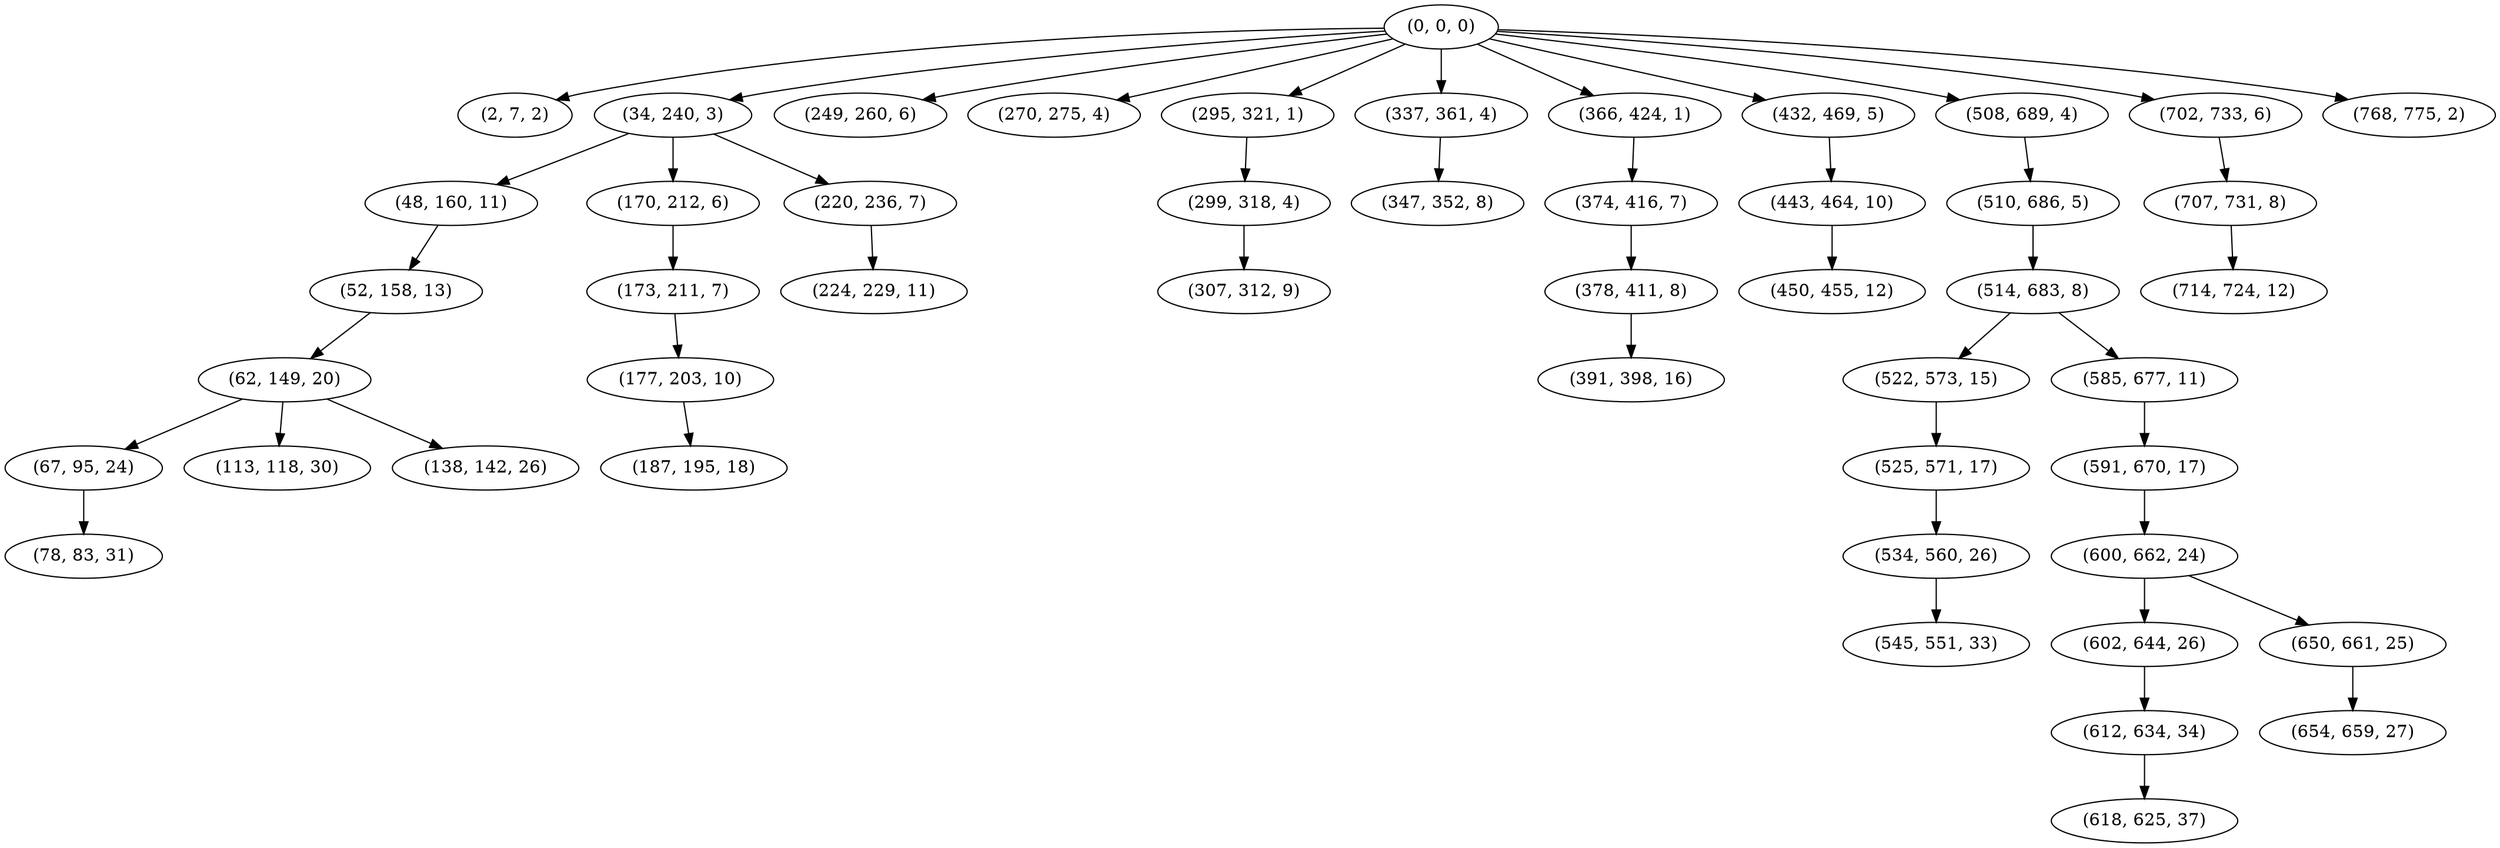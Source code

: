 digraph tree {
    "(0, 0, 0)";
    "(2, 7, 2)";
    "(34, 240, 3)";
    "(48, 160, 11)";
    "(52, 158, 13)";
    "(62, 149, 20)";
    "(67, 95, 24)";
    "(78, 83, 31)";
    "(113, 118, 30)";
    "(138, 142, 26)";
    "(170, 212, 6)";
    "(173, 211, 7)";
    "(177, 203, 10)";
    "(187, 195, 18)";
    "(220, 236, 7)";
    "(224, 229, 11)";
    "(249, 260, 6)";
    "(270, 275, 4)";
    "(295, 321, 1)";
    "(299, 318, 4)";
    "(307, 312, 9)";
    "(337, 361, 4)";
    "(347, 352, 8)";
    "(366, 424, 1)";
    "(374, 416, 7)";
    "(378, 411, 8)";
    "(391, 398, 16)";
    "(432, 469, 5)";
    "(443, 464, 10)";
    "(450, 455, 12)";
    "(508, 689, 4)";
    "(510, 686, 5)";
    "(514, 683, 8)";
    "(522, 573, 15)";
    "(525, 571, 17)";
    "(534, 560, 26)";
    "(545, 551, 33)";
    "(585, 677, 11)";
    "(591, 670, 17)";
    "(600, 662, 24)";
    "(602, 644, 26)";
    "(612, 634, 34)";
    "(618, 625, 37)";
    "(650, 661, 25)";
    "(654, 659, 27)";
    "(702, 733, 6)";
    "(707, 731, 8)";
    "(714, 724, 12)";
    "(768, 775, 2)";
    "(0, 0, 0)" -> "(2, 7, 2)";
    "(0, 0, 0)" -> "(34, 240, 3)";
    "(0, 0, 0)" -> "(249, 260, 6)";
    "(0, 0, 0)" -> "(270, 275, 4)";
    "(0, 0, 0)" -> "(295, 321, 1)";
    "(0, 0, 0)" -> "(337, 361, 4)";
    "(0, 0, 0)" -> "(366, 424, 1)";
    "(0, 0, 0)" -> "(432, 469, 5)";
    "(0, 0, 0)" -> "(508, 689, 4)";
    "(0, 0, 0)" -> "(702, 733, 6)";
    "(0, 0, 0)" -> "(768, 775, 2)";
    "(34, 240, 3)" -> "(48, 160, 11)";
    "(34, 240, 3)" -> "(170, 212, 6)";
    "(34, 240, 3)" -> "(220, 236, 7)";
    "(48, 160, 11)" -> "(52, 158, 13)";
    "(52, 158, 13)" -> "(62, 149, 20)";
    "(62, 149, 20)" -> "(67, 95, 24)";
    "(62, 149, 20)" -> "(113, 118, 30)";
    "(62, 149, 20)" -> "(138, 142, 26)";
    "(67, 95, 24)" -> "(78, 83, 31)";
    "(170, 212, 6)" -> "(173, 211, 7)";
    "(173, 211, 7)" -> "(177, 203, 10)";
    "(177, 203, 10)" -> "(187, 195, 18)";
    "(220, 236, 7)" -> "(224, 229, 11)";
    "(295, 321, 1)" -> "(299, 318, 4)";
    "(299, 318, 4)" -> "(307, 312, 9)";
    "(337, 361, 4)" -> "(347, 352, 8)";
    "(366, 424, 1)" -> "(374, 416, 7)";
    "(374, 416, 7)" -> "(378, 411, 8)";
    "(378, 411, 8)" -> "(391, 398, 16)";
    "(432, 469, 5)" -> "(443, 464, 10)";
    "(443, 464, 10)" -> "(450, 455, 12)";
    "(508, 689, 4)" -> "(510, 686, 5)";
    "(510, 686, 5)" -> "(514, 683, 8)";
    "(514, 683, 8)" -> "(522, 573, 15)";
    "(514, 683, 8)" -> "(585, 677, 11)";
    "(522, 573, 15)" -> "(525, 571, 17)";
    "(525, 571, 17)" -> "(534, 560, 26)";
    "(534, 560, 26)" -> "(545, 551, 33)";
    "(585, 677, 11)" -> "(591, 670, 17)";
    "(591, 670, 17)" -> "(600, 662, 24)";
    "(600, 662, 24)" -> "(602, 644, 26)";
    "(600, 662, 24)" -> "(650, 661, 25)";
    "(602, 644, 26)" -> "(612, 634, 34)";
    "(612, 634, 34)" -> "(618, 625, 37)";
    "(650, 661, 25)" -> "(654, 659, 27)";
    "(702, 733, 6)" -> "(707, 731, 8)";
    "(707, 731, 8)" -> "(714, 724, 12)";
}

